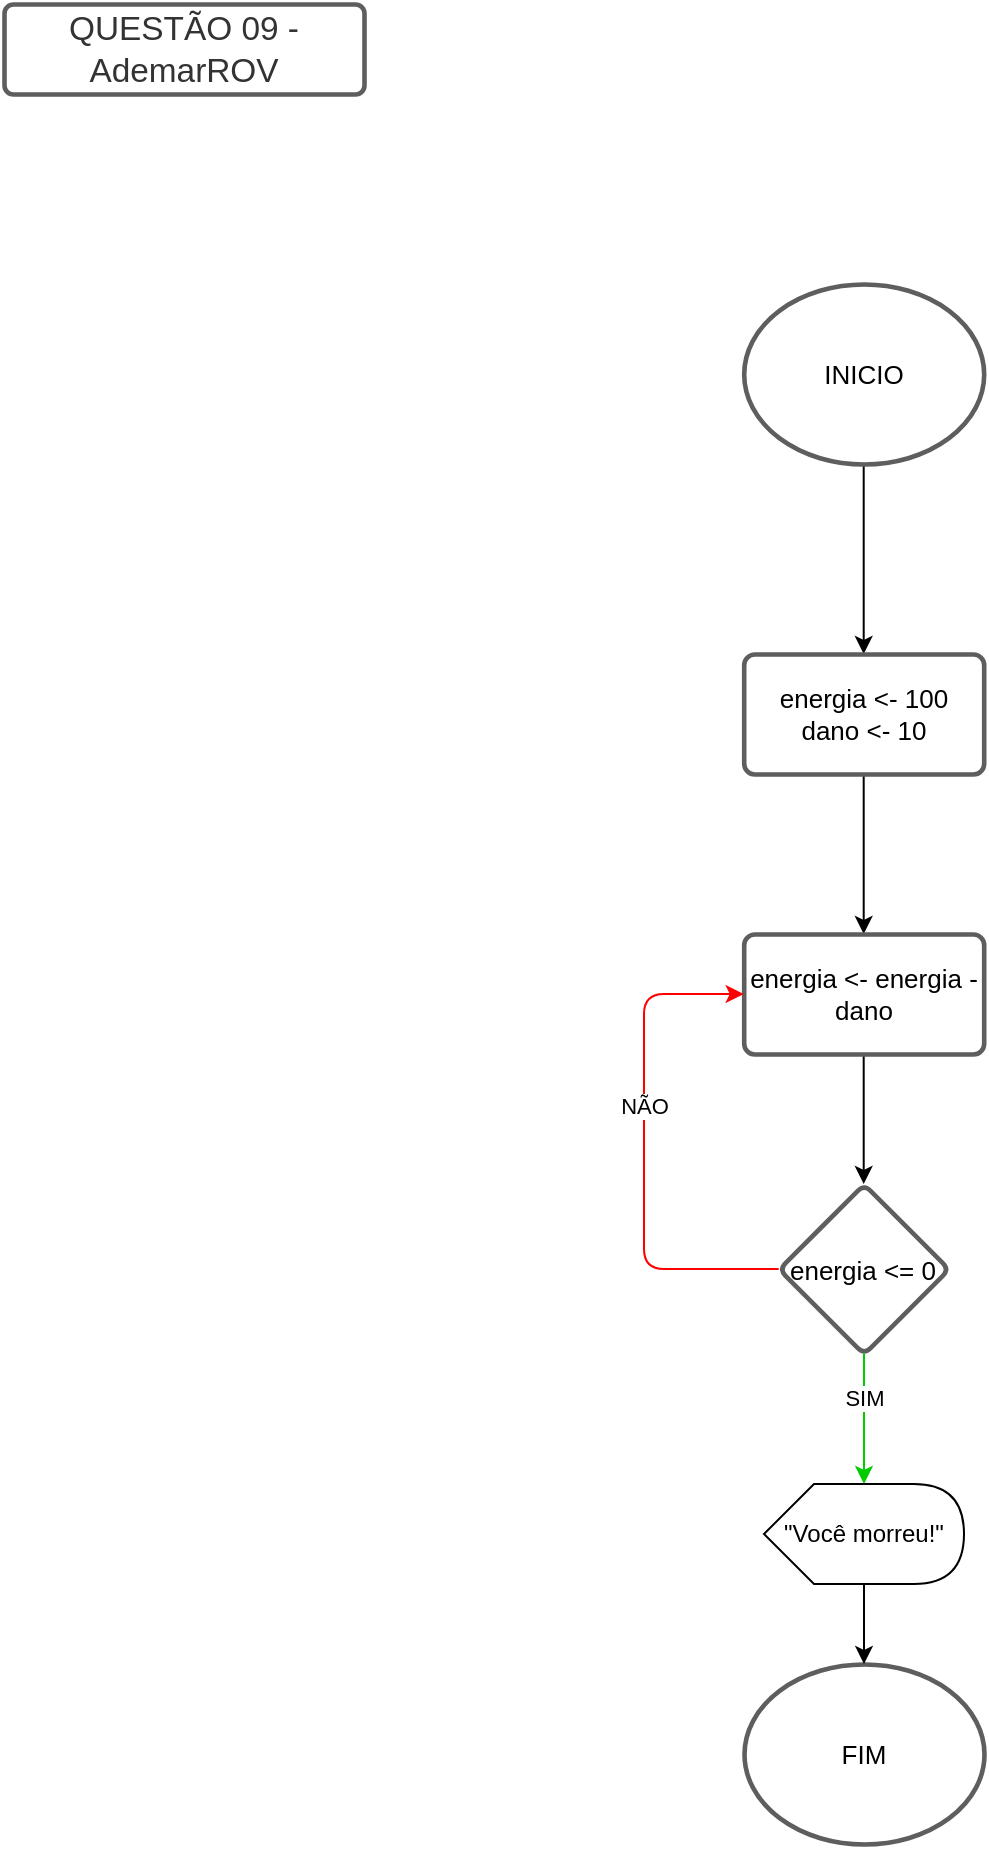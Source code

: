 <mxfile>
    <diagram id="K9tdpp2gKXIHnt1HSWHF" name="Página-1">
        <mxGraphModel dx="1163" dy="2416" grid="1" gridSize="10" guides="1" tooltips="1" connect="1" arrows="1" fold="1" page="1" pageScale="1" pageWidth="900" pageHeight="1600" background="#ffffff" math="0" shadow="0">
            <root>
                <mxCell id="0"/>
                <mxCell id="1" parent="0"/>
                <UserObject label="" lucidchartObjectId="sv5FRH7WopwM" id="27">
                    <mxCell style="html=1;jettySize=18;whiteSpace=wrap;fontSize=13.3;fontColor=#333333;fontStyle=1;strokeColor=#5E5E5E;strokeWidth=1.5;rounded=1;arcSize=12;edgeStyle=orthogonalEdgeStyle;startArrow=none;endArrow=block;endFill=1;exitX=0.009;exitY=0.5;exitPerimeter=0;entryX=0.009;entryY=0.5;entryPerimeter=0;" parent="1" edge="1">
                        <mxGeometry width="100" height="100" relative="1" as="geometry">
                            <Array as="points">
                                <mxPoint x="735" y="1425"/>
                                <mxPoint x="735" y="1114"/>
                            </Array>
                            <mxPoint x="836.17" y="1114.0" as="targetPoint"/>
                        </mxGeometry>
                    </mxCell>
                </UserObject>
                <mxCell id="28" value="Não" style="text;html=1;resizable=0;labelBackgroundColor=default;align=center;verticalAlign=middle;fontStyle=1;fontColor=#333333;fontSize=13.3;rounded=1;" parent="27" vertex="1">
                    <mxGeometry relative="1" as="geometry"/>
                </mxCell>
                <UserObject label="QUESTÃO 09 - AdemarROV" lucidchartObjectId="hB5FAly2sNbj" id="34">
                    <mxCell style="html=1;overflow=block;blockSpacing=1;whiteSpace=wrap;fontSize=16.7;fontColor=#333333;spacing=0;strokeColor=#5e5e5e;strokeOpacity=100;rounded=1;absoluteArcSize=1;arcSize=9;strokeWidth=2.3;fillColor=none;" parent="1" vertex="1">
                        <mxGeometry x="20" y="-1580" width="180" height="45" as="geometry"/>
                    </mxCell>
                </UserObject>
                <mxCell id="139" value="" style="edgeStyle=none;html=1;" edge="1" parent="1" source="67" target="138">
                    <mxGeometry relative="1" as="geometry"/>
                </mxCell>
                <UserObject label="INICIO" lucidchartObjectId="Ef6FRvu7aNQY" id="67">
                    <mxCell style="html=1;overflow=block;blockSpacing=1;whiteSpace=wrap;ellipse;fontSize=13;spacing=3.8;strokeColor=#5e5e5e;strokeOpacity=100;rounded=1;absoluteArcSize=1;arcSize=9;strokeWidth=2.3;" parent="1" vertex="1">
                        <mxGeometry x="389.85" y="-1440" width="120" height="90" as="geometry"/>
                    </mxCell>
                </UserObject>
                <UserObject label="FIM" lucidchartObjectId="Ef6FRvu7aNQY" id="123">
                    <mxCell style="html=1;overflow=block;blockSpacing=1;whiteSpace=wrap;ellipse;fontSize=13;spacing=3.8;strokeColor=#5e5e5e;strokeOpacity=100;rounded=1;absoluteArcSize=1;arcSize=9;strokeWidth=2.3;" parent="1" vertex="1">
                        <mxGeometry x="390" y="-750" width="120" height="90" as="geometry"/>
                    </mxCell>
                </UserObject>
                <mxCell id="141" value="" style="edgeStyle=none;html=1;" edge="1" parent="1" source="138" target="140">
                    <mxGeometry relative="1" as="geometry"/>
                </mxCell>
                <mxCell id="138" value="energia &amp;lt;- 100&lt;br&gt;dano &amp;lt;- 10" style="whiteSpace=wrap;html=1;fontSize=13;strokeColor=#5e5e5e;spacing=3.8;rounded=1;arcSize=9;strokeWidth=2.3;" vertex="1" parent="1">
                    <mxGeometry x="389.85" y="-1255" width="120" height="60" as="geometry"/>
                </mxCell>
                <mxCell id="144" value="" style="edgeStyle=none;html=1;" edge="1" parent="1" source="140" target="143">
                    <mxGeometry relative="1" as="geometry"/>
                </mxCell>
                <mxCell id="140" value="energia &amp;lt;- energia - dano" style="whiteSpace=wrap;html=1;fontSize=13;strokeColor=#5e5e5e;spacing=3.8;rounded=1;arcSize=9;strokeWidth=2.3;" vertex="1" parent="1">
                    <mxGeometry x="389.85" y="-1115" width="120" height="60" as="geometry"/>
                </mxCell>
                <mxCell id="145" style="edgeStyle=elbowEdgeStyle;html=1;exitX=0;exitY=0.5;exitDx=0;exitDy=0;entryX=0;entryY=0.5;entryDx=0;entryDy=0;strokeColor=#FF0000;" edge="1" parent="1" source="143" target="140">
                    <mxGeometry relative="1" as="geometry">
                        <Array as="points">
                            <mxPoint x="340" y="-1020"/>
                        </Array>
                    </mxGeometry>
                </mxCell>
                <mxCell id="150" value="NÃO" style="edgeLabel;html=1;align=center;verticalAlign=middle;resizable=0;points=[];" vertex="1" connectable="0" parent="145">
                    <mxGeometry x="0.169" relative="1" as="geometry">
                        <mxPoint as="offset"/>
                    </mxGeometry>
                </mxCell>
                <mxCell id="147" value="" style="edgeStyle=elbowEdgeStyle;html=1;strokeColor=#00CC00;" edge="1" parent="1" source="143" target="146">
                    <mxGeometry relative="1" as="geometry"/>
                </mxCell>
                <mxCell id="149" value="SIM" style="edgeLabel;html=1;align=center;verticalAlign=middle;resizable=0;points=[];" vertex="1" connectable="0" parent="147">
                    <mxGeometry x="-0.32" relative="1" as="geometry">
                        <mxPoint as="offset"/>
                    </mxGeometry>
                </mxCell>
                <mxCell id="143" value="energia &amp;lt;= 0" style="rhombus;whiteSpace=wrap;html=1;fontSize=13;strokeColor=#5e5e5e;spacing=3.8;rounded=1;arcSize=9;strokeWidth=2.3;" vertex="1" parent="1">
                    <mxGeometry x="407.35" y="-990" width="85" height="85" as="geometry"/>
                </mxCell>
                <mxCell id="148" value="" style="edgeStyle=elbowEdgeStyle;html=1;" edge="1" parent="1" source="146" target="123">
                    <mxGeometry relative="1" as="geometry"/>
                </mxCell>
                <mxCell id="146" value="&quot;Você morreu!&quot;" style="shape=display;whiteSpace=wrap;html=1;rounded=1;" vertex="1" parent="1">
                    <mxGeometry x="400" y="-840" width="100" height="50" as="geometry"/>
                </mxCell>
            </root>
        </mxGraphModel>
    </diagram>
</mxfile>